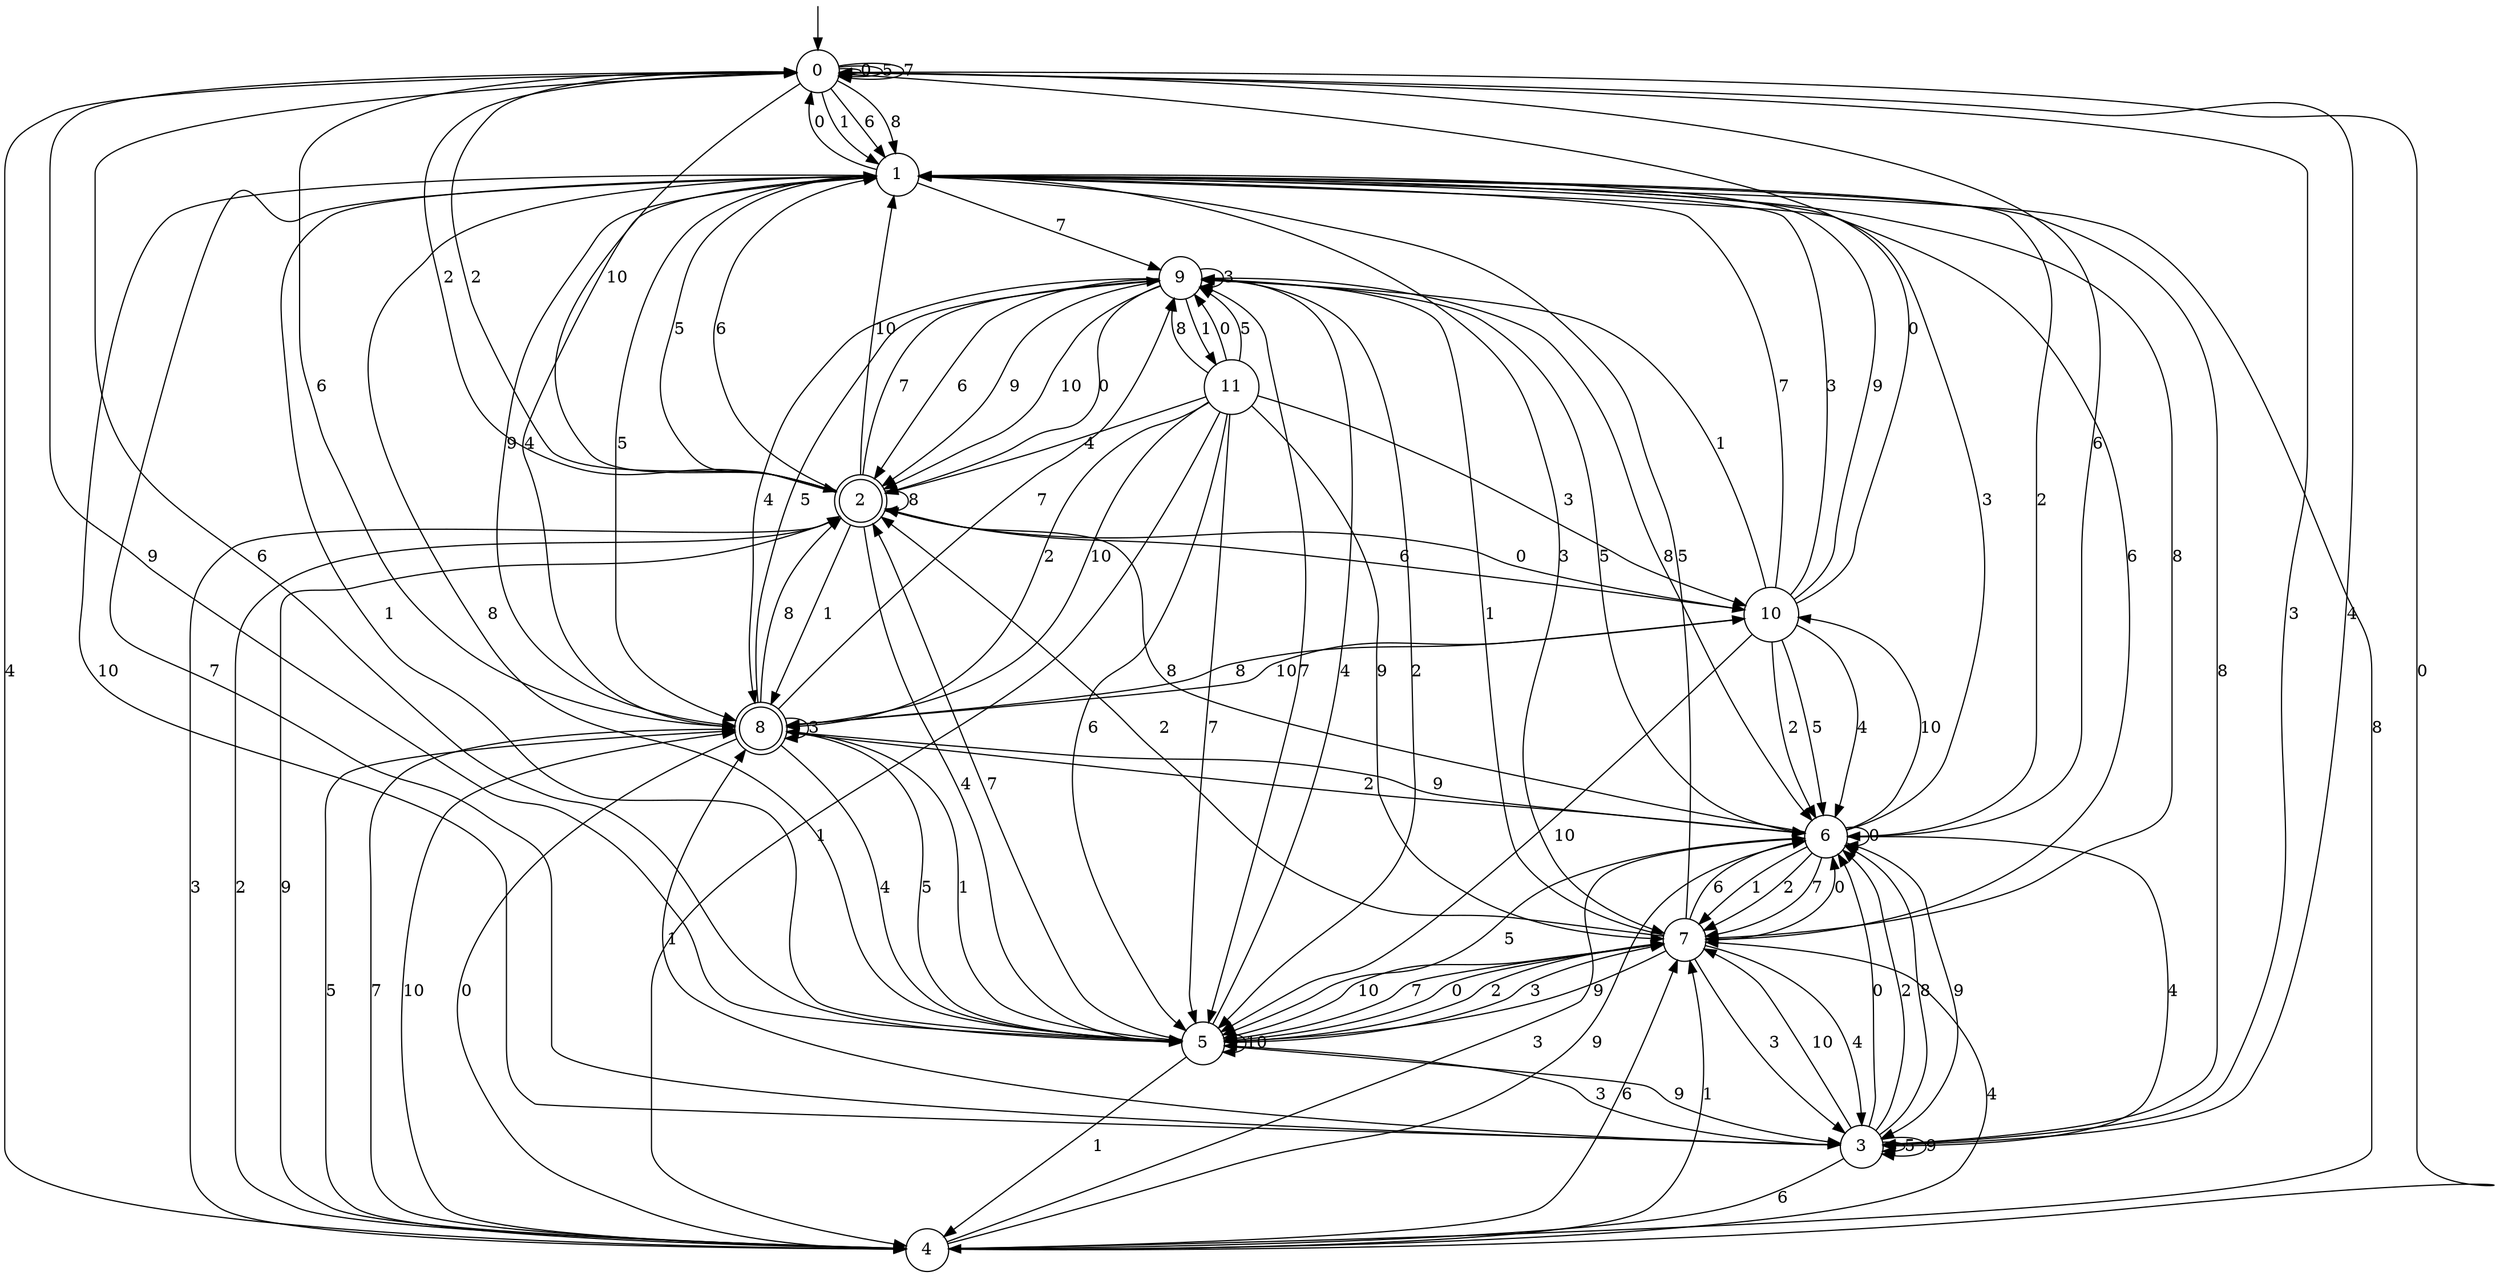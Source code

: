 digraph g {

	s0 [shape="circle" label="0"];
	s1 [shape="circle" label="1"];
	s2 [shape="doublecircle" label="2"];
	s3 [shape="circle" label="3"];
	s4 [shape="circle" label="4"];
	s5 [shape="circle" label="5"];
	s6 [shape="circle" label="6"];
	s7 [shape="circle" label="7"];
	s8 [shape="doublecircle" label="8"];
	s9 [shape="circle" label="9"];
	s10 [shape="circle" label="10"];
	s11 [shape="circle" label="11"];
	s0 -> s0 [label="0"];
	s0 -> s1 [label="1"];
	s0 -> s2 [label="2"];
	s0 -> s3 [label="3"];
	s0 -> s4 [label="4"];
	s0 -> s0 [label="5"];
	s0 -> s1 [label="6"];
	s0 -> s0 [label="7"];
	s0 -> s1 [label="8"];
	s0 -> s5 [label="9"];
	s0 -> s2 [label="10"];
	s1 -> s0 [label="0"];
	s1 -> s5 [label="1"];
	s1 -> s6 [label="2"];
	s1 -> s7 [label="3"];
	s1 -> s8 [label="4"];
	s1 -> s8 [label="5"];
	s1 -> s7 [label="6"];
	s1 -> s9 [label="7"];
	s1 -> s3 [label="8"];
	s1 -> s8 [label="9"];
	s1 -> s3 [label="10"];
	s2 -> s10 [label="0"];
	s2 -> s8 [label="1"];
	s2 -> s0 [label="2"];
	s2 -> s4 [label="3"];
	s2 -> s5 [label="4"];
	s2 -> s1 [label="5"];
	s2 -> s1 [label="6"];
	s2 -> s9 [label="7"];
	s2 -> s2 [label="8"];
	s2 -> s4 [label="9"];
	s2 -> s1 [label="10"];
	s3 -> s6 [label="0"];
	s3 -> s8 [label="1"];
	s3 -> s6 [label="2"];
	s3 -> s5 [label="3"];
	s3 -> s0 [label="4"];
	s3 -> s3 [label="5"];
	s3 -> s4 [label="6"];
	s3 -> s1 [label="7"];
	s3 -> s6 [label="8"];
	s3 -> s3 [label="9"];
	s3 -> s7 [label="10"];
	s4 -> s0 [label="0"];
	s4 -> s7 [label="1"];
	s4 -> s2 [label="2"];
	s4 -> s6 [label="3"];
	s4 -> s7 [label="4"];
	s4 -> s8 [label="5"];
	s4 -> s7 [label="6"];
	s4 -> s8 [label="7"];
	s4 -> s1 [label="8"];
	s4 -> s6 [label="9"];
	s4 -> s8 [label="10"];
	s5 -> s7 [label="0"];
	s5 -> s4 [label="1"];
	s5 -> s7 [label="2"];
	s5 -> s7 [label="3"];
	s5 -> s9 [label="4"];
	s5 -> s8 [label="5"];
	s5 -> s0 [label="6"];
	s5 -> s2 [label="7"];
	s5 -> s1 [label="8"];
	s5 -> s3 [label="9"];
	s5 -> s5 [label="10"];
	s6 -> s6 [label="0"];
	s6 -> s7 [label="1"];
	s6 -> s7 [label="2"];
	s6 -> s1 [label="3"];
	s6 -> s3 [label="4"];
	s6 -> s5 [label="5"];
	s6 -> s0 [label="6"];
	s6 -> s7 [label="7"];
	s6 -> s2 [label="8"];
	s6 -> s3 [label="9"];
	s6 -> s10 [label="10"];
	s7 -> s6 [label="0"];
	s7 -> s9 [label="1"];
	s7 -> s2 [label="2"];
	s7 -> s3 [label="3"];
	s7 -> s3 [label="4"];
	s7 -> s1 [label="5"];
	s7 -> s6 [label="6"];
	s7 -> s5 [label="7"];
	s7 -> s1 [label="8"];
	s7 -> s5 [label="9"];
	s7 -> s5 [label="10"];
	s8 -> s4 [label="0"];
	s8 -> s5 [label="1"];
	s8 -> s6 [label="2"];
	s8 -> s8 [label="3"];
	s8 -> s5 [label="4"];
	s8 -> s9 [label="5"];
	s8 -> s0 [label="6"];
	s8 -> s9 [label="7"];
	s8 -> s2 [label="8"];
	s8 -> s6 [label="9"];
	s8 -> s10 [label="10"];
	s9 -> s2 [label="0"];
	s9 -> s11 [label="1"];
	s9 -> s5 [label="2"];
	s9 -> s9 [label="3"];
	s9 -> s8 [label="4"];
	s9 -> s6 [label="5"];
	s9 -> s2 [label="6"];
	s9 -> s5 [label="7"];
	s9 -> s6 [label="8"];
	s9 -> s2 [label="9"];
	s9 -> s2 [label="10"];
	s10 -> s0 [label="0"];
	s10 -> s9 [label="1"];
	s10 -> s6 [label="2"];
	s10 -> s1 [label="3"];
	s10 -> s6 [label="4"];
	s10 -> s6 [label="5"];
	s10 -> s2 [label="6"];
	s10 -> s1 [label="7"];
	s10 -> s8 [label="8"];
	s10 -> s1 [label="9"];
	s10 -> s5 [label="10"];
	s11 -> s9 [label="0"];
	s11 -> s4 [label="1"];
	s11 -> s8 [label="2"];
	s11 -> s10 [label="3"];
	s11 -> s2 [label="4"];
	s11 -> s9 [label="5"];
	s11 -> s5 [label="6"];
	s11 -> s5 [label="7"];
	s11 -> s9 [label="8"];
	s11 -> s7 [label="9"];
	s11 -> s8 [label="10"];

__start0 [label="" shape="none" width="0" height="0"];
__start0 -> s0;

}
